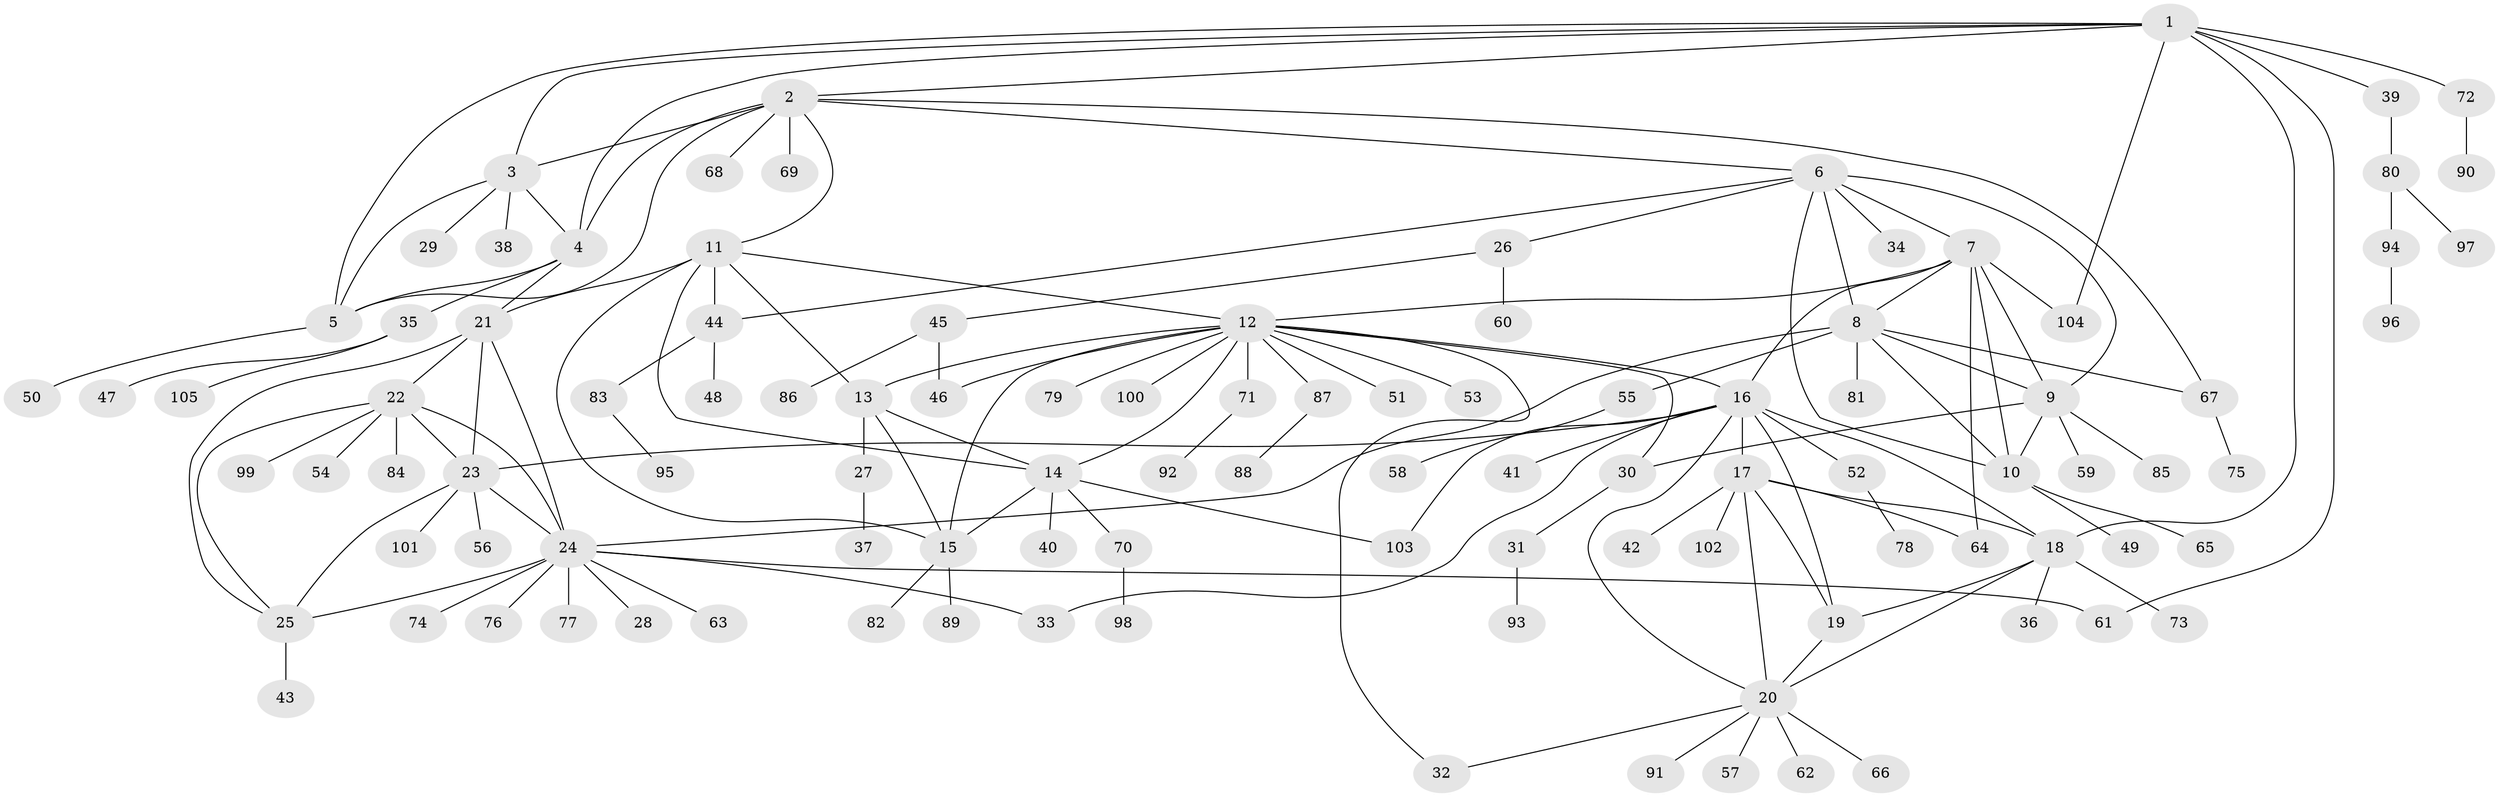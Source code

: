 // Generated by graph-tools (version 1.1) at 2025/37/03/09/25 02:37:46]
// undirected, 105 vertices, 150 edges
graph export_dot {
graph [start="1"]
  node [color=gray90,style=filled];
  1;
  2;
  3;
  4;
  5;
  6;
  7;
  8;
  9;
  10;
  11;
  12;
  13;
  14;
  15;
  16;
  17;
  18;
  19;
  20;
  21;
  22;
  23;
  24;
  25;
  26;
  27;
  28;
  29;
  30;
  31;
  32;
  33;
  34;
  35;
  36;
  37;
  38;
  39;
  40;
  41;
  42;
  43;
  44;
  45;
  46;
  47;
  48;
  49;
  50;
  51;
  52;
  53;
  54;
  55;
  56;
  57;
  58;
  59;
  60;
  61;
  62;
  63;
  64;
  65;
  66;
  67;
  68;
  69;
  70;
  71;
  72;
  73;
  74;
  75;
  76;
  77;
  78;
  79;
  80;
  81;
  82;
  83;
  84;
  85;
  86;
  87;
  88;
  89;
  90;
  91;
  92;
  93;
  94;
  95;
  96;
  97;
  98;
  99;
  100;
  101;
  102;
  103;
  104;
  105;
  1 -- 2;
  1 -- 3;
  1 -- 4;
  1 -- 5;
  1 -- 18;
  1 -- 39;
  1 -- 61;
  1 -- 72;
  1 -- 104;
  2 -- 3;
  2 -- 4;
  2 -- 5;
  2 -- 6;
  2 -- 11;
  2 -- 67;
  2 -- 68;
  2 -- 69;
  3 -- 4;
  3 -- 5;
  3 -- 29;
  3 -- 38;
  4 -- 5;
  4 -- 21;
  4 -- 35;
  5 -- 50;
  6 -- 7;
  6 -- 8;
  6 -- 9;
  6 -- 10;
  6 -- 26;
  6 -- 34;
  6 -- 44;
  7 -- 8;
  7 -- 9;
  7 -- 10;
  7 -- 12;
  7 -- 16;
  7 -- 64;
  7 -- 104;
  8 -- 9;
  8 -- 10;
  8 -- 24;
  8 -- 55;
  8 -- 67;
  8 -- 81;
  9 -- 10;
  9 -- 30;
  9 -- 59;
  9 -- 85;
  10 -- 49;
  10 -- 65;
  11 -- 12;
  11 -- 13;
  11 -- 14;
  11 -- 15;
  11 -- 21;
  11 -- 44;
  12 -- 13;
  12 -- 14;
  12 -- 15;
  12 -- 16;
  12 -- 30;
  12 -- 32;
  12 -- 46;
  12 -- 51;
  12 -- 53;
  12 -- 71;
  12 -- 79;
  12 -- 87;
  12 -- 100;
  13 -- 14;
  13 -- 15;
  13 -- 27;
  14 -- 15;
  14 -- 40;
  14 -- 70;
  14 -- 103;
  15 -- 82;
  15 -- 89;
  16 -- 17;
  16 -- 18;
  16 -- 19;
  16 -- 20;
  16 -- 23;
  16 -- 33;
  16 -- 41;
  16 -- 52;
  16 -- 103;
  17 -- 18;
  17 -- 19;
  17 -- 20;
  17 -- 42;
  17 -- 64;
  17 -- 102;
  18 -- 19;
  18 -- 20;
  18 -- 36;
  18 -- 73;
  19 -- 20;
  20 -- 32;
  20 -- 57;
  20 -- 62;
  20 -- 66;
  20 -- 91;
  21 -- 22;
  21 -- 23;
  21 -- 24;
  21 -- 25;
  22 -- 23;
  22 -- 24;
  22 -- 25;
  22 -- 54;
  22 -- 84;
  22 -- 99;
  23 -- 24;
  23 -- 25;
  23 -- 56;
  23 -- 101;
  24 -- 25;
  24 -- 28;
  24 -- 33;
  24 -- 61;
  24 -- 63;
  24 -- 74;
  24 -- 76;
  24 -- 77;
  25 -- 43;
  26 -- 45;
  26 -- 60;
  27 -- 37;
  30 -- 31;
  31 -- 93;
  35 -- 47;
  35 -- 105;
  39 -- 80;
  44 -- 48;
  44 -- 83;
  45 -- 46;
  45 -- 86;
  52 -- 78;
  55 -- 58;
  67 -- 75;
  70 -- 98;
  71 -- 92;
  72 -- 90;
  80 -- 94;
  80 -- 97;
  83 -- 95;
  87 -- 88;
  94 -- 96;
}
